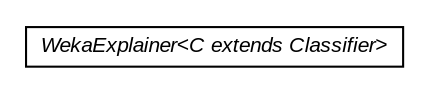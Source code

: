 #!/usr/local/bin/dot
#
# Class diagram 
# Generated by UMLGraph version 5.3 (http://www.umlgraph.org/)
#

digraph G {
	edge [fontname="arial",fontsize=10,labelfontname="arial",labelfontsize=10];
	node [fontname="arial",fontsize=10,shape=plaintext];
	nodesep=0.25;
	ranksep=0.5;
	// context.arch.intelligibility.weka.WekaExplainer<C extends weka.classifiers.Classifier>
	c4693 [label=<<table title="context.arch.intelligibility.weka.WekaExplainer" border="0" cellborder="1" cellspacing="0" cellpadding="2" port="p" href="./WekaExplainer.html">
		<tr><td><table border="0" cellspacing="0" cellpadding="1">
<tr><td align="center" balign="center"><font face="arial italic"> WekaExplainer&lt;C extends Classifier&gt; </font></td></tr>
		</table></td></tr>
		</table>>, fontname="arial", fontcolor="black", fontsize=10.0];
}

